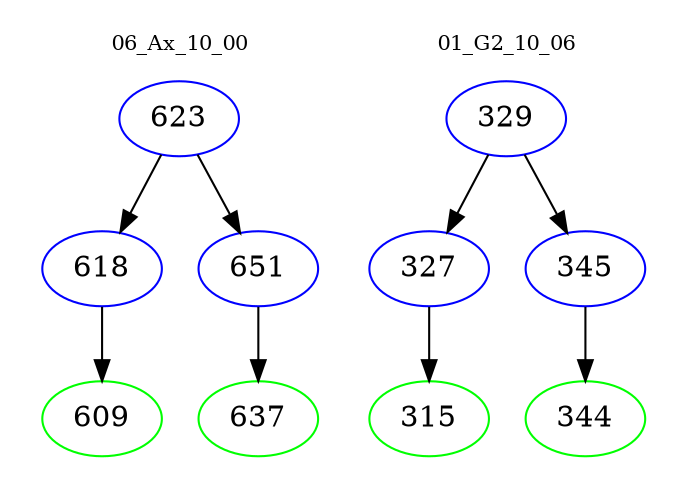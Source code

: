 digraph{
subgraph cluster_0 {
color = white
label = "06_Ax_10_00";
fontsize=10;
T0_623 [label="623", color="blue"]
T0_623 -> T0_618 [color="black"]
T0_618 [label="618", color="blue"]
T0_618 -> T0_609 [color="black"]
T0_609 [label="609", color="green"]
T0_623 -> T0_651 [color="black"]
T0_651 [label="651", color="blue"]
T0_651 -> T0_637 [color="black"]
T0_637 [label="637", color="green"]
}
subgraph cluster_1 {
color = white
label = "01_G2_10_06";
fontsize=10;
T1_329 [label="329", color="blue"]
T1_329 -> T1_327 [color="black"]
T1_327 [label="327", color="blue"]
T1_327 -> T1_315 [color="black"]
T1_315 [label="315", color="green"]
T1_329 -> T1_345 [color="black"]
T1_345 [label="345", color="blue"]
T1_345 -> T1_344 [color="black"]
T1_344 [label="344", color="green"]
}
}
